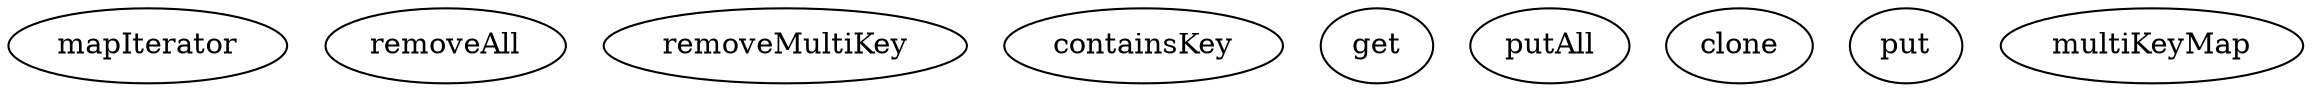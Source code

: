 digraph G {
mapIterator;
removeAll;
removeMultiKey;
containsKey;
get;
putAll;
clone;
put;
multiKeyMap;
}